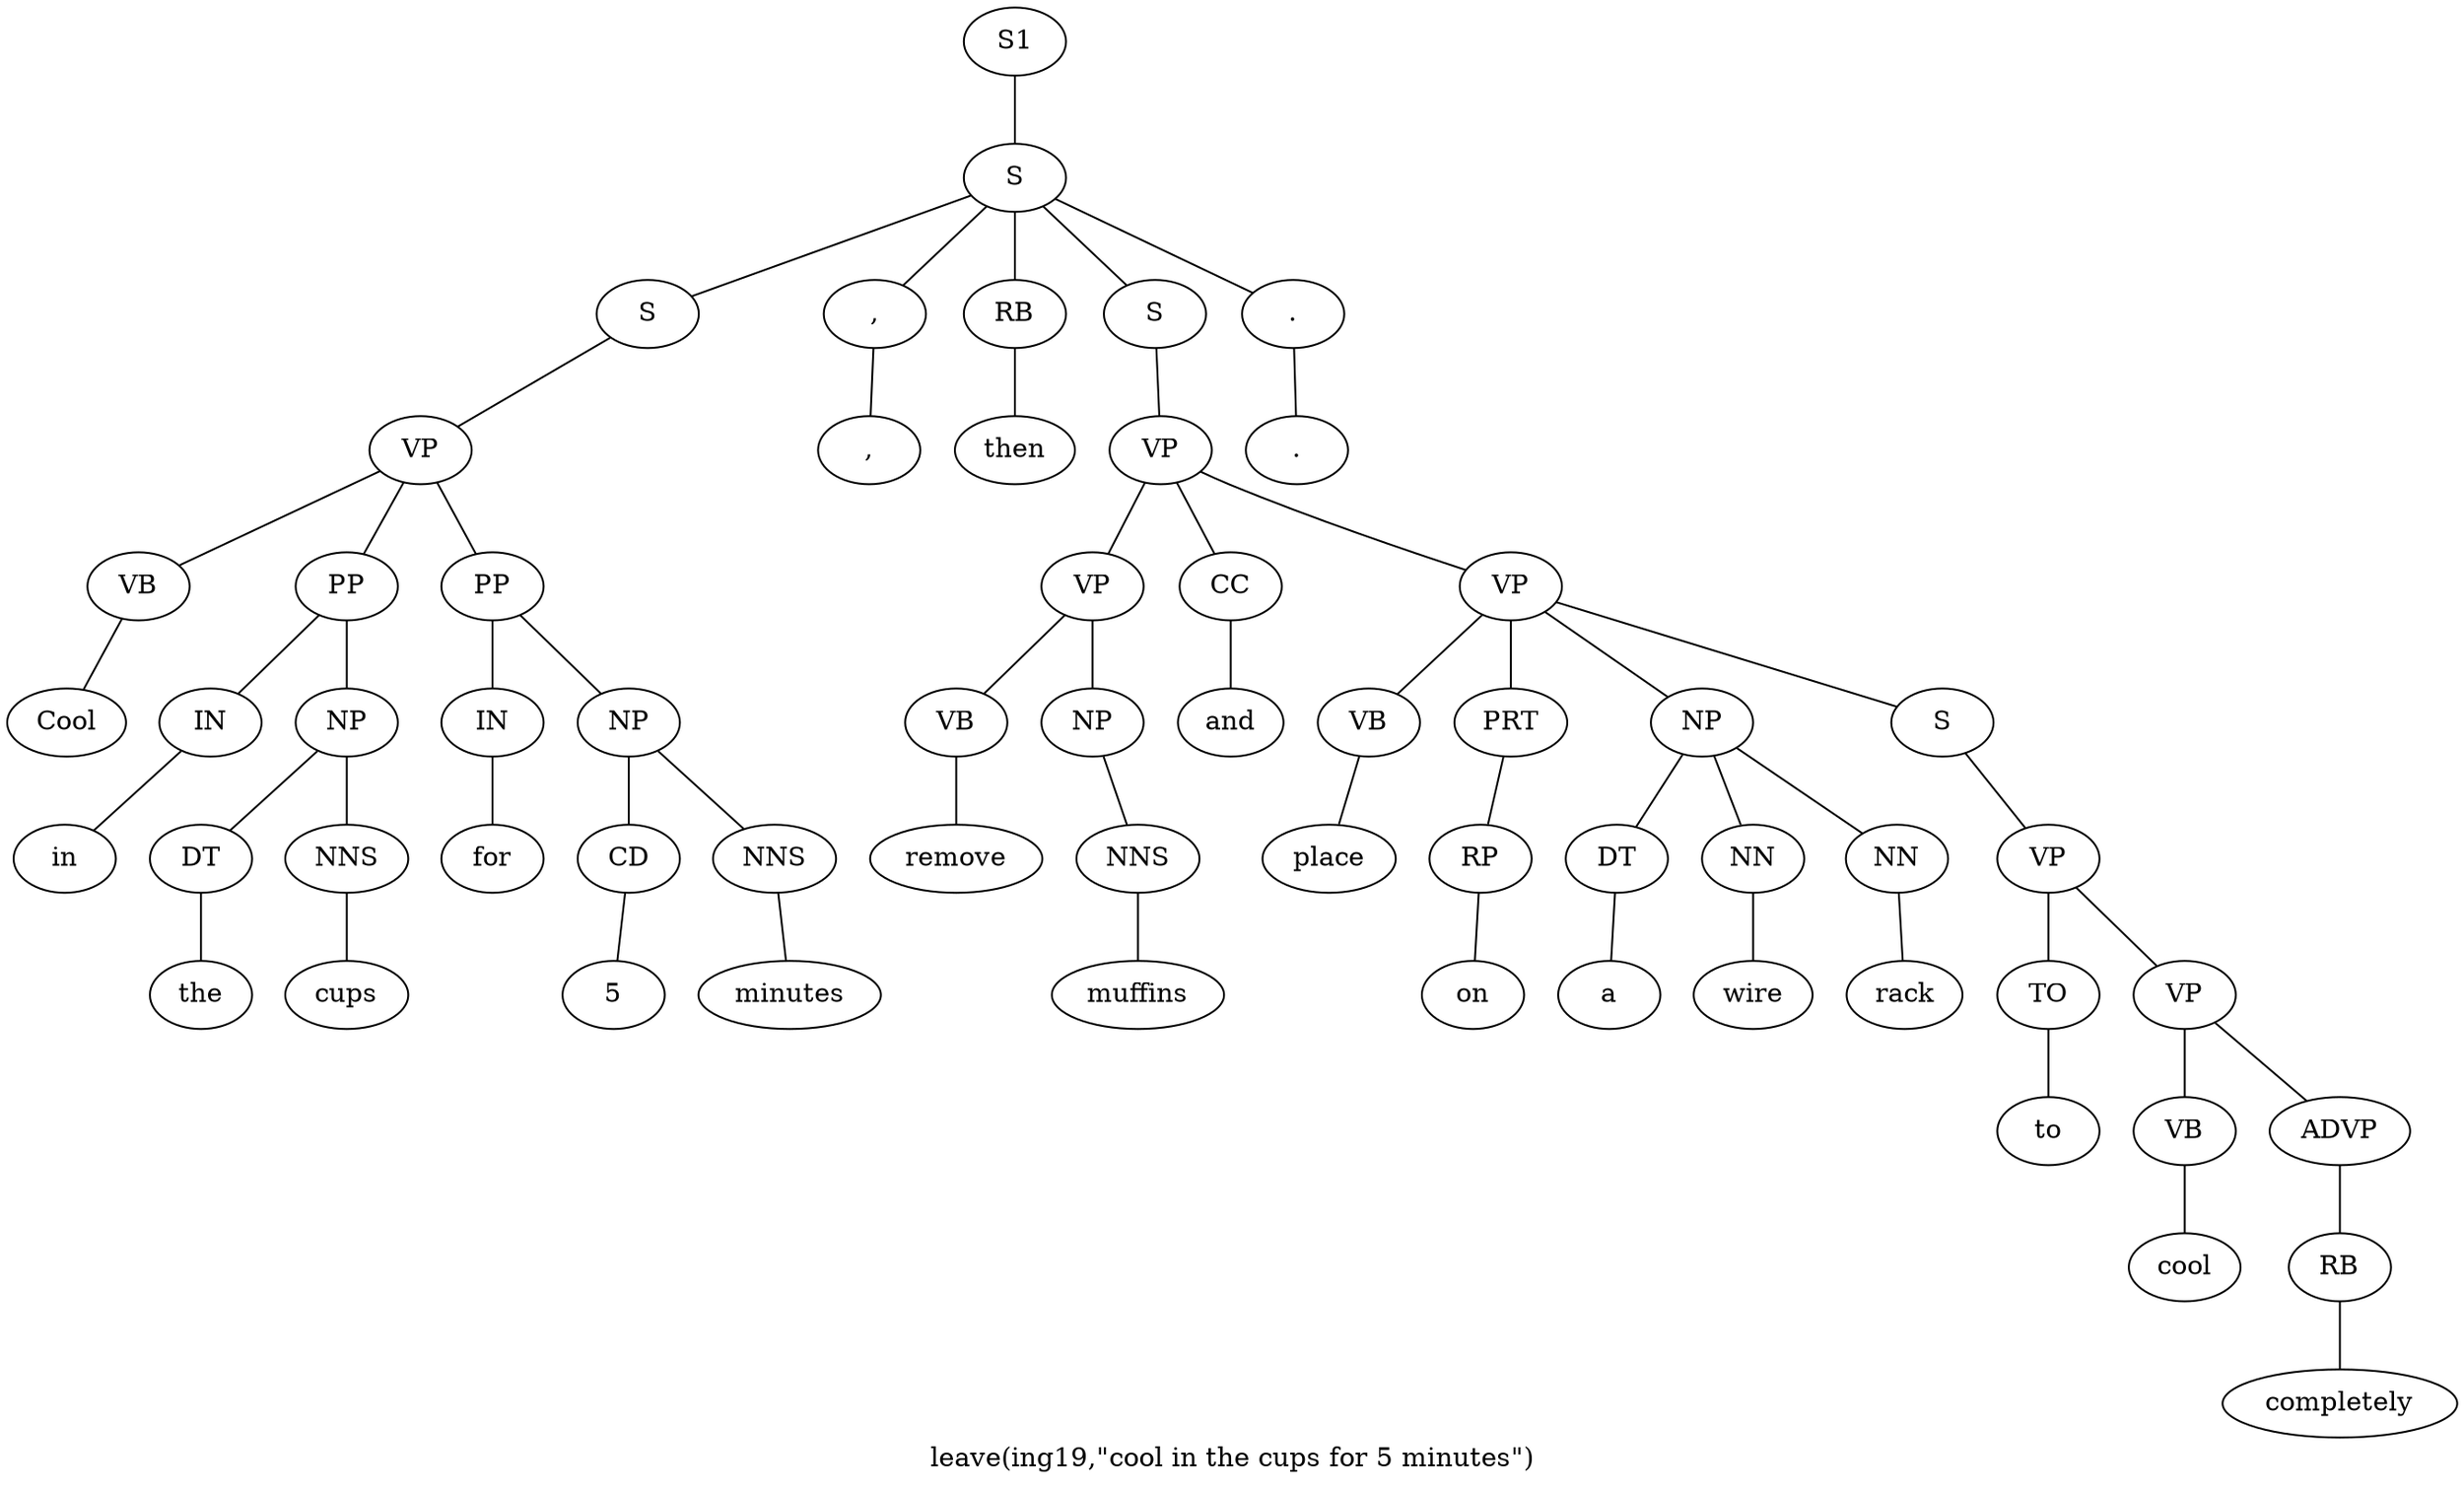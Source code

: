 graph SyntaxGraph {
	label = "leave(ing19,\"cool in the cups for 5 minutes\")";
	Node0 [label="S1"];
	Node1 [label="S"];
	Node2 [label="S"];
	Node3 [label="VP"];
	Node4 [label="VB"];
	Node5 [label="Cool"];
	Node6 [label="PP"];
	Node7 [label="IN"];
	Node8 [label="in"];
	Node9 [label="NP"];
	Node10 [label="DT"];
	Node11 [label="the"];
	Node12 [label="NNS"];
	Node13 [label="cups"];
	Node14 [label="PP"];
	Node15 [label="IN"];
	Node16 [label="for"];
	Node17 [label="NP"];
	Node18 [label="CD"];
	Node19 [label="5"];
	Node20 [label="NNS"];
	Node21 [label="minutes"];
	Node22 [label=","];
	Node23 [label=","];
	Node24 [label="RB"];
	Node25 [label="then"];
	Node26 [label="S"];
	Node27 [label="VP"];
	Node28 [label="VP"];
	Node29 [label="VB"];
	Node30 [label="remove"];
	Node31 [label="NP"];
	Node32 [label="NNS"];
	Node33 [label="muffins"];
	Node34 [label="CC"];
	Node35 [label="and"];
	Node36 [label="VP"];
	Node37 [label="VB"];
	Node38 [label="place"];
	Node39 [label="PRT"];
	Node40 [label="RP"];
	Node41 [label="on"];
	Node42 [label="NP"];
	Node43 [label="DT"];
	Node44 [label="a"];
	Node45 [label="NN"];
	Node46 [label="wire"];
	Node47 [label="NN"];
	Node48 [label="rack"];
	Node49 [label="S"];
	Node50 [label="VP"];
	Node51 [label="TO"];
	Node52 [label="to"];
	Node53 [label="VP"];
	Node54 [label="VB"];
	Node55 [label="cool"];
	Node56 [label="ADVP"];
	Node57 [label="RB"];
	Node58 [label="completely"];
	Node59 [label="."];
	Node60 [label="."];

	Node0 -- Node1;
	Node1 -- Node2;
	Node1 -- Node22;
	Node1 -- Node24;
	Node1 -- Node26;
	Node1 -- Node59;
	Node2 -- Node3;
	Node3 -- Node4;
	Node3 -- Node6;
	Node3 -- Node14;
	Node4 -- Node5;
	Node6 -- Node7;
	Node6 -- Node9;
	Node7 -- Node8;
	Node9 -- Node10;
	Node9 -- Node12;
	Node10 -- Node11;
	Node12 -- Node13;
	Node14 -- Node15;
	Node14 -- Node17;
	Node15 -- Node16;
	Node17 -- Node18;
	Node17 -- Node20;
	Node18 -- Node19;
	Node20 -- Node21;
	Node22 -- Node23;
	Node24 -- Node25;
	Node26 -- Node27;
	Node27 -- Node28;
	Node27 -- Node34;
	Node27 -- Node36;
	Node28 -- Node29;
	Node28 -- Node31;
	Node29 -- Node30;
	Node31 -- Node32;
	Node32 -- Node33;
	Node34 -- Node35;
	Node36 -- Node37;
	Node36 -- Node39;
	Node36 -- Node42;
	Node36 -- Node49;
	Node37 -- Node38;
	Node39 -- Node40;
	Node40 -- Node41;
	Node42 -- Node43;
	Node42 -- Node45;
	Node42 -- Node47;
	Node43 -- Node44;
	Node45 -- Node46;
	Node47 -- Node48;
	Node49 -- Node50;
	Node50 -- Node51;
	Node50 -- Node53;
	Node51 -- Node52;
	Node53 -- Node54;
	Node53 -- Node56;
	Node54 -- Node55;
	Node56 -- Node57;
	Node57 -- Node58;
	Node59 -- Node60;
}